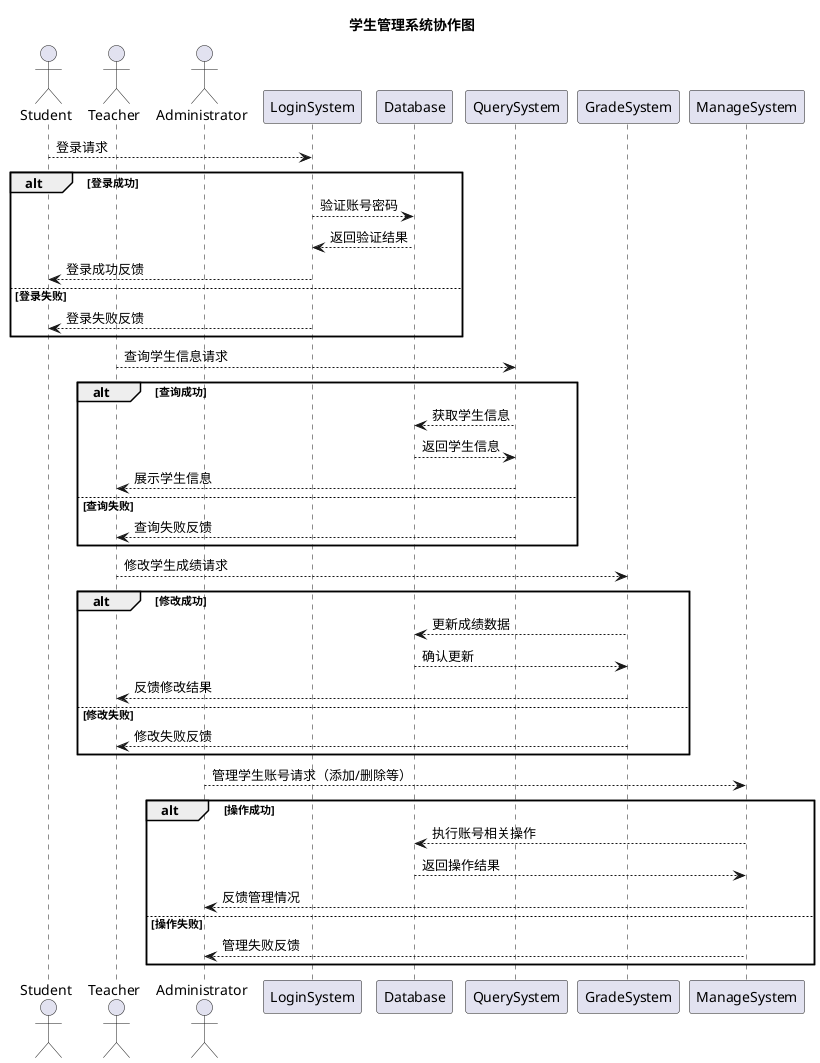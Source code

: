 @startuml 协作图
title 学生管理系统协作图

actor Student as S
actor Teacher as T
actor Administrator as A

S --> LoginSystem : 登录请求
alt 登录成功
    LoginSystem --> Database : 验证账号密码
    Database --> LoginSystem : 返回验证结果
    LoginSystem --> S : 登录成功反馈
else 登录失败
    LoginSystem --> S : 登录失败反馈
end

T --> QuerySystem : 查询学生信息请求
alt 查询成功
    QuerySystem --> Database : 获取学生信息
    Database --> QuerySystem : 返回学生信息
    QuerySystem --> T : 展示学生信息
else 查询失败
    QuerySystem --> T : 查询失败反馈
end

T --> GradeSystem : 修改学生成绩请求
alt 修改成功
    GradeSystem --> Database : 更新成绩数据
    Database --> GradeSystem : 确认更新
    GradeSystem --> T : 反馈修改结果
else 修改失败
    GradeSystem --> T : 修改失败反馈
end

A --> ManageSystem : 管理学生账号请求（添加/删除等）
alt 操作成功
    ManageSystem --> Database : 执行账号相关操作
    Database --> ManageSystem : 返回操作结果
    ManageSystem --> A : 反馈管理情况
else 操作失败
    ManageSystem --> A : 管理失败反馈
end

@enduml
